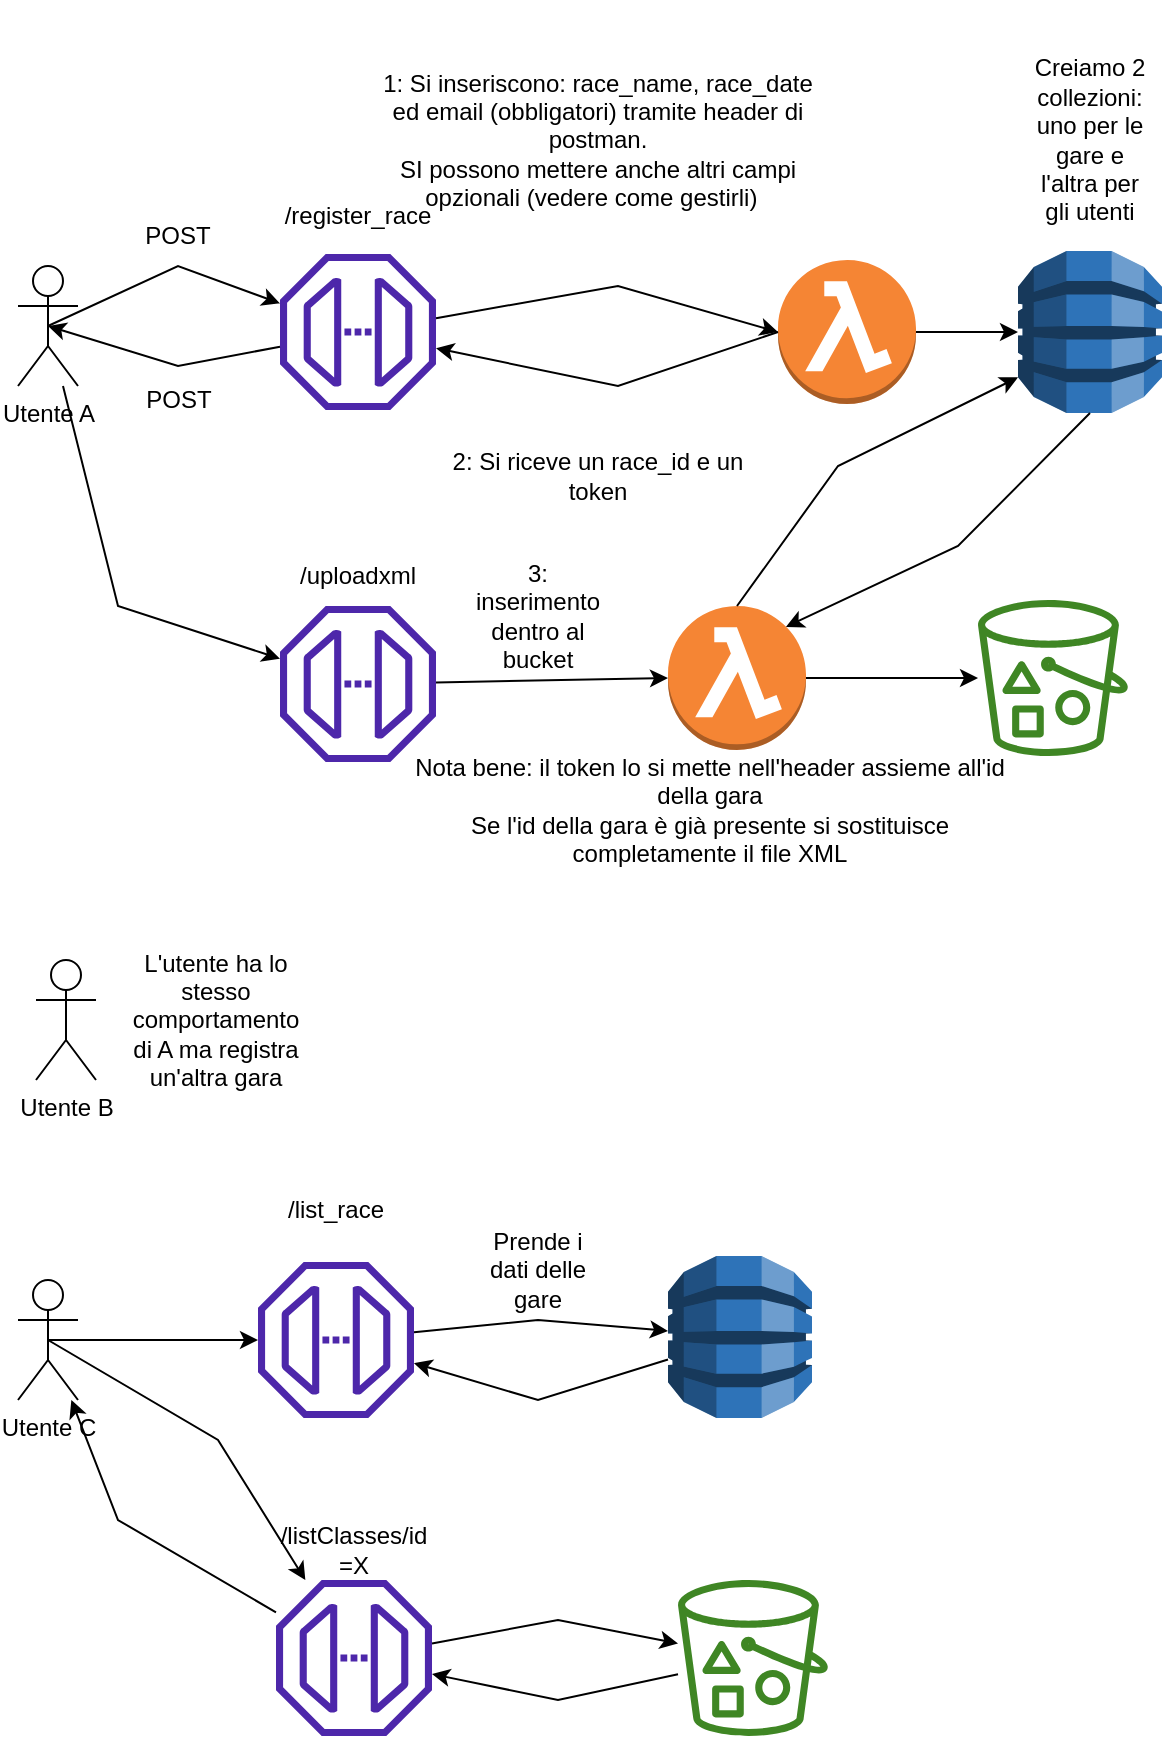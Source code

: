 <mxfile version="17.4.2" type="device"><diagram id="yAjoQrmwrE1ydfkEEJFz" name="Pagina-1"><mxGraphModel dx="1767" dy="1027" grid="1" gridSize="10" guides="1" tooltips="1" connect="1" arrows="1" fold="1" page="1" pageScale="1" pageWidth="827" pageHeight="1169" math="0" shadow="0"><root><mxCell id="0"/><mxCell id="1" parent="0"/><mxCell id="7qxBc12NK8Q41wCgYYqB-1" value="" style="sketch=0;outlineConnect=0;fontColor=#232F3E;gradientColor=none;fillColor=#4D27AA;strokeColor=none;dashed=0;verticalLabelPosition=bottom;verticalAlign=top;align=center;html=1;fontSize=12;fontStyle=0;aspect=fixed;pointerEvents=1;shape=mxgraph.aws4.endpoint;" vertex="1" parent="1"><mxGeometry x="151" y="167" width="78" height="78" as="geometry"/></mxCell><mxCell id="7qxBc12NK8Q41wCgYYqB-2" value="/register_race" style="text;html=1;strokeColor=none;fillColor=none;align=center;verticalAlign=middle;whiteSpace=wrap;rounded=0;" vertex="1" parent="1"><mxGeometry x="160" y="133" width="60" height="30" as="geometry"/></mxCell><mxCell id="7qxBc12NK8Q41wCgYYqB-3" value="1: Si inseriscono: race_name, race_date ed email (obbligatori) tramite header di postman.&lt;br&gt;SI possono mettere anche altri campi opzionali (vedere come gestirli)&amp;nbsp;&amp;nbsp;" style="text;html=1;strokeColor=none;fillColor=none;align=center;verticalAlign=middle;whiteSpace=wrap;rounded=0;" vertex="1" parent="1"><mxGeometry x="195" y="40" width="230" height="140" as="geometry"/></mxCell><mxCell id="7qxBc12NK8Q41wCgYYqB-4" value="" style="outlineConnect=0;dashed=0;verticalLabelPosition=bottom;verticalAlign=top;align=center;html=1;shape=mxgraph.aws3.lambda_function;fillColor=#F58534;gradientColor=none;" vertex="1" parent="1"><mxGeometry x="400" y="170" width="69" height="72" as="geometry"/></mxCell><mxCell id="7qxBc12NK8Q41wCgYYqB-5" value="" style="endArrow=classic;html=1;rounded=0;entryX=0;entryY=0.5;entryDx=0;entryDy=0;entryPerimeter=0;" edge="1" parent="1" source="7qxBc12NK8Q41wCgYYqB-1" target="7qxBc12NK8Q41wCgYYqB-4"><mxGeometry width="50" height="50" relative="1" as="geometry"><mxPoint x="270" y="313" as="sourcePoint"/><mxPoint x="320" y="263" as="targetPoint"/><Array as="points"><mxPoint x="320" y="183"/></Array></mxGeometry></mxCell><mxCell id="7qxBc12NK8Q41wCgYYqB-6" value="Utente A" style="shape=umlActor;verticalLabelPosition=bottom;verticalAlign=top;html=1;outlineConnect=0;" vertex="1" parent="1"><mxGeometry x="20" y="173" width="30" height="60" as="geometry"/></mxCell><mxCell id="7qxBc12NK8Q41wCgYYqB-7" value="" style="endArrow=classic;html=1;rounded=0;exitX=0.5;exitY=0.5;exitDx=0;exitDy=0;exitPerimeter=0;" edge="1" parent="1" source="7qxBc12NK8Q41wCgYYqB-6" target="7qxBc12NK8Q41wCgYYqB-1"><mxGeometry width="50" height="50" relative="1" as="geometry"><mxPoint x="210" y="313" as="sourcePoint"/><mxPoint x="260" y="263" as="targetPoint"/><Array as="points"><mxPoint x="100" y="173"/></Array></mxGeometry></mxCell><mxCell id="7qxBc12NK8Q41wCgYYqB-9" value="" style="endArrow=classic;html=1;rounded=0;exitX=0;exitY=0.5;exitDx=0;exitDy=0;exitPerimeter=0;" edge="1" parent="1" source="7qxBc12NK8Q41wCgYYqB-4" target="7qxBc12NK8Q41wCgYYqB-1"><mxGeometry width="50" height="50" relative="1" as="geometry"><mxPoint x="290" y="323" as="sourcePoint"/><mxPoint x="340" y="273" as="targetPoint"/><Array as="points"><mxPoint x="320" y="233"/></Array></mxGeometry></mxCell><mxCell id="7qxBc12NK8Q41wCgYYqB-10" value="" style="endArrow=classic;html=1;rounded=0;entryX=0.5;entryY=0.5;entryDx=0;entryDy=0;entryPerimeter=0;" edge="1" parent="1" source="7qxBc12NK8Q41wCgYYqB-1" target="7qxBc12NK8Q41wCgYYqB-6"><mxGeometry width="50" height="50" relative="1" as="geometry"><mxPoint x="160" y="273" as="sourcePoint"/><mxPoint x="270" y="273" as="targetPoint"/><Array as="points"><mxPoint x="100" y="223"/></Array></mxGeometry></mxCell><mxCell id="7qxBc12NK8Q41wCgYYqB-11" value="2: Si riceve un race_id e un token" style="text;html=1;strokeColor=none;fillColor=none;align=center;verticalAlign=middle;whiteSpace=wrap;rounded=0;" vertex="1" parent="1"><mxGeometry x="220" y="263" width="180" height="30" as="geometry"/></mxCell><mxCell id="7qxBc12NK8Q41wCgYYqB-12" value="" style="outlineConnect=0;dashed=0;verticalLabelPosition=bottom;verticalAlign=top;align=center;html=1;shape=mxgraph.aws3.dynamo_db;fillColor=#2E73B8;gradientColor=none;" vertex="1" parent="1"><mxGeometry x="520" y="165.5" width="72" height="81" as="geometry"/></mxCell><mxCell id="7qxBc12NK8Q41wCgYYqB-13" value="" style="endArrow=classic;html=1;rounded=0;entryX=0;entryY=0.5;entryDx=0;entryDy=0;entryPerimeter=0;exitX=1;exitY=0.5;exitDx=0;exitDy=0;exitPerimeter=0;" edge="1" parent="1" source="7qxBc12NK8Q41wCgYYqB-4" target="7qxBc12NK8Q41wCgYYqB-12"><mxGeometry width="50" height="50" relative="1" as="geometry"><mxPoint x="300" y="313" as="sourcePoint"/><mxPoint x="350" y="263" as="targetPoint"/></mxGeometry></mxCell><mxCell id="7qxBc12NK8Q41wCgYYqB-15" value="" style="sketch=0;outlineConnect=0;fontColor=#232F3E;gradientColor=none;fillColor=#4D27AA;strokeColor=none;dashed=0;verticalLabelPosition=bottom;verticalAlign=top;align=center;html=1;fontSize=12;fontStyle=0;aspect=fixed;pointerEvents=1;shape=mxgraph.aws4.endpoint;" vertex="1" parent="1"><mxGeometry x="151" y="343" width="78" height="78" as="geometry"/></mxCell><mxCell id="7qxBc12NK8Q41wCgYYqB-16" value="" style="endArrow=classic;html=1;rounded=0;" edge="1" parent="1" source="7qxBc12NK8Q41wCgYYqB-6" target="7qxBc12NK8Q41wCgYYqB-15"><mxGeometry width="50" height="50" relative="1" as="geometry"><mxPoint x="190" y="263" as="sourcePoint"/><mxPoint x="240" y="213" as="targetPoint"/><Array as="points"><mxPoint x="70" y="343"/></Array></mxGeometry></mxCell><mxCell id="7qxBc12NK8Q41wCgYYqB-18" value="/uploadxml" style="text;html=1;strokeColor=none;fillColor=none;align=center;verticalAlign=middle;whiteSpace=wrap;rounded=0;" vertex="1" parent="1"><mxGeometry x="160" y="283" width="60" height="90" as="geometry"/></mxCell><mxCell id="7qxBc12NK8Q41wCgYYqB-19" value="" style="outlineConnect=0;dashed=0;verticalLabelPosition=bottom;verticalAlign=top;align=center;html=1;shape=mxgraph.aws3.lambda_function;fillColor=#F58534;gradientColor=none;" vertex="1" parent="1"><mxGeometry x="345" y="343" width="69" height="72" as="geometry"/></mxCell><mxCell id="7qxBc12NK8Q41wCgYYqB-20" value="" style="sketch=0;outlineConnect=0;fontColor=#232F3E;gradientColor=none;fillColor=#3F8624;strokeColor=none;dashed=0;verticalLabelPosition=bottom;verticalAlign=top;align=center;html=1;fontSize=12;fontStyle=0;aspect=fixed;pointerEvents=1;shape=mxgraph.aws4.bucket_with_objects;" vertex="1" parent="1"><mxGeometry x="500" y="340" width="75" height="78" as="geometry"/></mxCell><mxCell id="7qxBc12NK8Q41wCgYYqB-21" value="" style="endArrow=classic;html=1;rounded=0;entryX=0;entryY=0.5;entryDx=0;entryDy=0;entryPerimeter=0;" edge="1" parent="1" source="7qxBc12NK8Q41wCgYYqB-15" target="7qxBc12NK8Q41wCgYYqB-19"><mxGeometry width="50" height="50" relative="1" as="geometry"><mxPoint x="280" y="123" as="sourcePoint"/><mxPoint x="330" y="73" as="targetPoint"/></mxGeometry></mxCell><mxCell id="7qxBc12NK8Q41wCgYYqB-22" value="" style="endArrow=classic;html=1;rounded=0;exitX=1;exitY=0.5;exitDx=0;exitDy=0;exitPerimeter=0;" edge="1" parent="1" source="7qxBc12NK8Q41wCgYYqB-19" target="7qxBc12NK8Q41wCgYYqB-20"><mxGeometry width="50" height="50" relative="1" as="geometry"><mxPoint x="310" y="193" as="sourcePoint"/><mxPoint x="360" y="143" as="targetPoint"/></mxGeometry></mxCell><mxCell id="7qxBc12NK8Q41wCgYYqB-23" value="3: inserimento dentro al bucket" style="text;html=1;strokeColor=none;fillColor=none;align=center;verticalAlign=middle;whiteSpace=wrap;rounded=0;" vertex="1" parent="1"><mxGeometry x="250" y="333" width="60" height="30" as="geometry"/></mxCell><mxCell id="7qxBc12NK8Q41wCgYYqB-24" value="Nota bene: il token lo si mette nell'header assieme all'id della gara&lt;br&gt;Se l'id della gara è già presente si sostituisce completamente il file XML" style="text;html=1;strokeColor=none;fillColor=none;align=center;verticalAlign=middle;whiteSpace=wrap;rounded=0;" vertex="1" parent="1"><mxGeometry x="206" y="430" width="320" height="30" as="geometry"/></mxCell><mxCell id="7qxBc12NK8Q41wCgYYqB-25" value="" style="endArrow=classic;html=1;rounded=0;entryX=0;entryY=0.78;entryDx=0;entryDy=0;entryPerimeter=0;exitX=0.5;exitY=0;exitDx=0;exitDy=0;exitPerimeter=0;" edge="1" parent="1" source="7qxBc12NK8Q41wCgYYqB-19" target="7qxBc12NK8Q41wCgYYqB-12"><mxGeometry width="50" height="50" relative="1" as="geometry"><mxPoint x="310" y="283" as="sourcePoint"/><mxPoint x="360" y="233" as="targetPoint"/><Array as="points"><mxPoint x="430" y="273"/></Array></mxGeometry></mxCell><mxCell id="7qxBc12NK8Q41wCgYYqB-26" value="" style="endArrow=classic;html=1;rounded=0;entryX=0.855;entryY=0.145;entryDx=0;entryDy=0;entryPerimeter=0;exitX=0.5;exitY=1;exitDx=0;exitDy=0;exitPerimeter=0;" edge="1" parent="1" source="7qxBc12NK8Q41wCgYYqB-12" target="7qxBc12NK8Q41wCgYYqB-19"><mxGeometry width="50" height="50" relative="1" as="geometry"><mxPoint x="310" y="283" as="sourcePoint"/><mxPoint x="360" y="233" as="targetPoint"/><Array as="points"><mxPoint x="490" y="313"/></Array></mxGeometry></mxCell><mxCell id="7qxBc12NK8Q41wCgYYqB-27" value="Utente B" style="shape=umlActor;verticalLabelPosition=bottom;verticalAlign=top;html=1;outlineConnect=0;" vertex="1" parent="1"><mxGeometry x="29" y="520" width="30" height="60" as="geometry"/></mxCell><mxCell id="7qxBc12NK8Q41wCgYYqB-28" value="L'utente ha lo stesso comportamento di A ma registra un'altra gara" style="text;html=1;strokeColor=none;fillColor=none;align=center;verticalAlign=middle;whiteSpace=wrap;rounded=0;" vertex="1" parent="1"><mxGeometry x="89" y="535" width="60" height="30" as="geometry"/></mxCell><mxCell id="7qxBc12NK8Q41wCgYYqB-29" value="Creiamo 2 collezioni: uno per le gare e l'altra per gli utenti" style="text;html=1;strokeColor=none;fillColor=none;align=center;verticalAlign=middle;whiteSpace=wrap;rounded=0;" vertex="1" parent="1"><mxGeometry x="526" y="72.5" width="60" height="75" as="geometry"/></mxCell><mxCell id="7qxBc12NK8Q41wCgYYqB-30" value="Utente C" style="shape=umlActor;verticalLabelPosition=bottom;verticalAlign=top;html=1;outlineConnect=0;" vertex="1" parent="1"><mxGeometry x="20" y="680" width="30" height="60" as="geometry"/></mxCell><mxCell id="7qxBc12NK8Q41wCgYYqB-33" value="" style="sketch=0;outlineConnect=0;fontColor=#232F3E;gradientColor=none;fillColor=#4D27AA;strokeColor=none;dashed=0;verticalLabelPosition=bottom;verticalAlign=top;align=center;html=1;fontSize=12;fontStyle=0;aspect=fixed;pointerEvents=1;shape=mxgraph.aws4.endpoint;" vertex="1" parent="1"><mxGeometry x="140" y="671" width="78" height="78" as="geometry"/></mxCell><mxCell id="7qxBc12NK8Q41wCgYYqB-34" value="/list_race" style="text;html=1;strokeColor=none;fillColor=none;align=center;verticalAlign=middle;whiteSpace=wrap;rounded=0;" vertex="1" parent="1"><mxGeometry x="149" y="630" width="60" height="30" as="geometry"/></mxCell><mxCell id="7qxBc12NK8Q41wCgYYqB-36" value="" style="outlineConnect=0;dashed=0;verticalLabelPosition=bottom;verticalAlign=top;align=center;html=1;shape=mxgraph.aws3.dynamo_db;fillColor=#2E73B8;gradientColor=none;" vertex="1" parent="1"><mxGeometry x="345" y="668" width="72" height="81" as="geometry"/></mxCell><mxCell id="7qxBc12NK8Q41wCgYYqB-37" value="" style="endArrow=classic;html=1;rounded=0;" edge="1" parent="1" source="7qxBc12NK8Q41wCgYYqB-33" target="7qxBc12NK8Q41wCgYYqB-36"><mxGeometry width="50" height="50" relative="1" as="geometry"><mxPoint x="290" y="680" as="sourcePoint"/><mxPoint x="340" y="630" as="targetPoint"/><Array as="points"><mxPoint x="280" y="700"/></Array></mxGeometry></mxCell><mxCell id="7qxBc12NK8Q41wCgYYqB-38" value="" style="endArrow=classic;html=1;rounded=0;exitX=0.5;exitY=0.5;exitDx=0;exitDy=0;exitPerimeter=0;" edge="1" parent="1" source="7qxBc12NK8Q41wCgYYqB-30" target="7qxBc12NK8Q41wCgYYqB-33"><mxGeometry width="50" height="50" relative="1" as="geometry"><mxPoint x="290" y="680" as="sourcePoint"/><mxPoint x="340" y="630" as="targetPoint"/></mxGeometry></mxCell><mxCell id="7qxBc12NK8Q41wCgYYqB-39" value="Prende i dati delle gare" style="text;html=1;strokeColor=none;fillColor=none;align=center;verticalAlign=middle;whiteSpace=wrap;rounded=0;" vertex="1" parent="1"><mxGeometry x="250" y="660" width="60" height="30" as="geometry"/></mxCell><mxCell id="7qxBc12NK8Q41wCgYYqB-40" value="" style="sketch=0;outlineConnect=0;fontColor=#232F3E;gradientColor=none;fillColor=#3F8624;strokeColor=none;dashed=0;verticalLabelPosition=bottom;verticalAlign=top;align=center;html=1;fontSize=12;fontStyle=0;aspect=fixed;pointerEvents=1;shape=mxgraph.aws4.bucket_with_objects;" vertex="1" parent="1"><mxGeometry x="350" y="830" width="75" height="78" as="geometry"/></mxCell><mxCell id="7qxBc12NK8Q41wCgYYqB-41" value="" style="sketch=0;outlineConnect=0;fontColor=#232F3E;gradientColor=none;fillColor=#4D27AA;strokeColor=none;dashed=0;verticalLabelPosition=bottom;verticalAlign=top;align=center;html=1;fontSize=12;fontStyle=0;aspect=fixed;pointerEvents=1;shape=mxgraph.aws4.endpoint;" vertex="1" parent="1"><mxGeometry x="149" y="830" width="78" height="78" as="geometry"/></mxCell><mxCell id="7qxBc12NK8Q41wCgYYqB-42" value="" style="endArrow=classic;html=1;rounded=0;" edge="1" parent="1" source="7qxBc12NK8Q41wCgYYqB-41" target="7qxBc12NK8Q41wCgYYqB-40"><mxGeometry width="50" height="50" relative="1" as="geometry"><mxPoint x="290" y="670" as="sourcePoint"/><mxPoint x="340" y="620" as="targetPoint"/><Array as="points"><mxPoint x="290" y="850"/></Array></mxGeometry></mxCell><mxCell id="7qxBc12NK8Q41wCgYYqB-43" value="" style="endArrow=classic;html=1;rounded=0;exitX=0.5;exitY=0.5;exitDx=0;exitDy=0;exitPerimeter=0;" edge="1" parent="1" source="7qxBc12NK8Q41wCgYYqB-30" target="7qxBc12NK8Q41wCgYYqB-41"><mxGeometry width="50" height="50" relative="1" as="geometry"><mxPoint x="290" y="670" as="sourcePoint"/><mxPoint x="340" y="620" as="targetPoint"/><Array as="points"><mxPoint x="120" y="760"/></Array></mxGeometry></mxCell><mxCell id="7qxBc12NK8Q41wCgYYqB-44" value="/listClasses/id =X" style="text;html=1;strokeColor=none;fillColor=none;align=center;verticalAlign=middle;whiteSpace=wrap;rounded=0;" vertex="1" parent="1"><mxGeometry x="158" y="800" width="60" height="30" as="geometry"/></mxCell><mxCell id="7qxBc12NK8Q41wCgYYqB-45" value="" style="endArrow=classic;html=1;rounded=0;" edge="1" parent="1" source="7qxBc12NK8Q41wCgYYqB-36" target="7qxBc12NK8Q41wCgYYqB-33"><mxGeometry width="50" height="50" relative="1" as="geometry"><mxPoint x="290" y="660" as="sourcePoint"/><mxPoint x="340" y="610" as="targetPoint"/><Array as="points"><mxPoint x="280" y="740"/></Array></mxGeometry></mxCell><mxCell id="7qxBc12NK8Q41wCgYYqB-46" value="" style="endArrow=classic;html=1;rounded=0;" edge="1" parent="1" source="7qxBc12NK8Q41wCgYYqB-41" target="7qxBc12NK8Q41wCgYYqB-30"><mxGeometry width="50" height="50" relative="1" as="geometry"><mxPoint x="290" y="480" as="sourcePoint"/><mxPoint x="340" y="430" as="targetPoint"/><Array as="points"><mxPoint x="70" y="800"/></Array></mxGeometry></mxCell><mxCell id="7qxBc12NK8Q41wCgYYqB-47" value="" style="endArrow=classic;html=1;rounded=0;" edge="1" parent="1" source="7qxBc12NK8Q41wCgYYqB-40" target="7qxBc12NK8Q41wCgYYqB-41"><mxGeometry width="50" height="50" relative="1" as="geometry"><mxPoint x="290" y="480" as="sourcePoint"/><mxPoint x="340" y="430" as="targetPoint"/><Array as="points"><mxPoint x="290" y="890"/></Array></mxGeometry></mxCell><mxCell id="7qxBc12NK8Q41wCgYYqB-48" value="POST" style="text;html=1;strokeColor=none;fillColor=none;align=center;verticalAlign=middle;whiteSpace=wrap;rounded=0;" vertex="1" parent="1"><mxGeometry x="70" y="143" width="60" height="30" as="geometry"/></mxCell><mxCell id="7qxBc12NK8Q41wCgYYqB-49" value="POST" style="text;html=1;align=center;verticalAlign=middle;resizable=0;points=[];autosize=1;strokeColor=none;fillColor=none;" vertex="1" parent="1"><mxGeometry x="75" y="230" width="50" height="20" as="geometry"/></mxCell></root></mxGraphModel></diagram></mxfile>